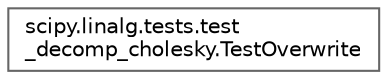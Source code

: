 digraph "Graphical Class Hierarchy"
{
 // LATEX_PDF_SIZE
  bgcolor="transparent";
  edge [fontname=Helvetica,fontsize=10,labelfontname=Helvetica,labelfontsize=10];
  node [fontname=Helvetica,fontsize=10,shape=box,height=0.2,width=0.4];
  rankdir="LR";
  Node0 [id="Node000000",label="scipy.linalg.tests.test\l_decomp_cholesky.TestOverwrite",height=0.2,width=0.4,color="grey40", fillcolor="white", style="filled",URL="$d9/d8d/classscipy_1_1linalg_1_1tests_1_1test__decomp__cholesky_1_1TestOverwrite.html",tooltip=" "];
}
